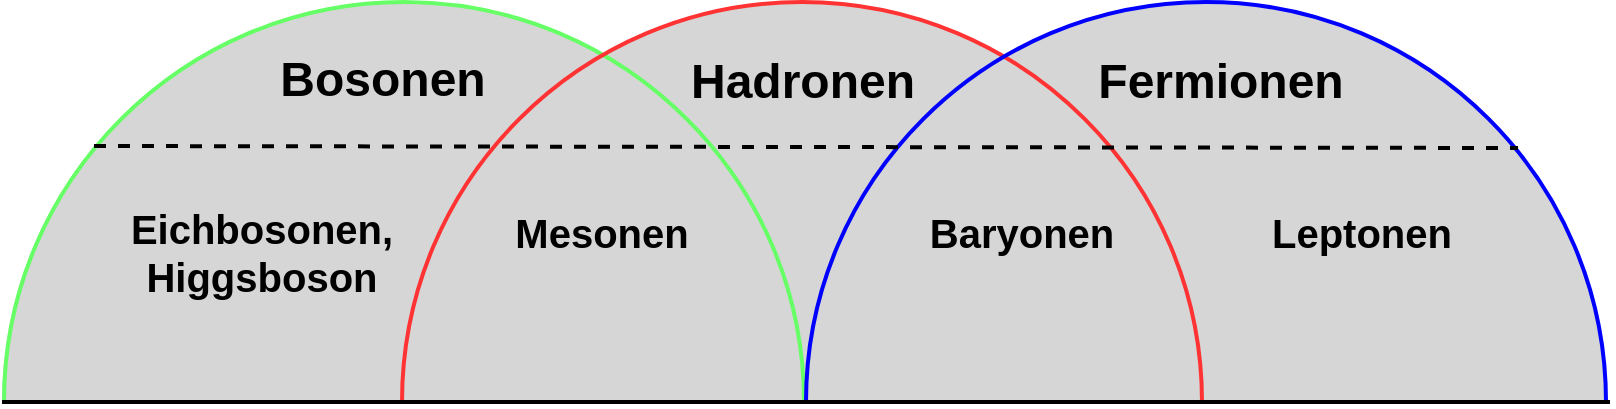 <mxfile version="16.5.6" type="github">
  <diagram id="DinYnyuuIt0UWm_VoxBc" name="Page-1">
    <mxGraphModel dx="1673" dy="829" grid="1" gridSize="10" guides="1" tooltips="1" connect="1" arrows="1" fold="1" page="1" pageScale="1" pageWidth="827" pageHeight="1169" math="0" shadow="0">
      <root>
        <mxCell id="0" />
        <mxCell id="1" parent="0" />
        <mxCell id="0__vjg7KVdcd60gSTO_--18" value="" style="verticalLabelPosition=bottom;verticalAlign=top;html=1;shape=mxgraph.basic.half_circle;shadow=0;sketch=0;fontSize=20;strokeColor=none;strokeWidth=2;fillColor=#D6D6D6;gradientColor=none;direction=west;" vertex="1" parent="1">
          <mxGeometry x="50" y="760" width="400" height="200" as="geometry" />
        </mxCell>
        <mxCell id="0__vjg7KVdcd60gSTO_--8" value="Bosonen" style="text;strokeColor=none;fillColor=none;html=1;fontSize=24;fontStyle=1;verticalAlign=middle;align=center;opacity=10;" vertex="1" parent="1">
          <mxGeometry x="190" y="779" width="100" height="40" as="geometry" />
        </mxCell>
        <mxCell id="0__vjg7KVdcd60gSTO_--25" value="" style="verticalLabelPosition=bottom;verticalAlign=top;html=1;shape=mxgraph.basic.half_circle;shadow=0;sketch=0;fontSize=20;strokeColor=none;strokeWidth=2;fillColor=#D6D6D6;gradientColor=none;direction=west;" vertex="1" parent="1">
          <mxGeometry x="250" y="760" width="400" height="200" as="geometry" />
        </mxCell>
        <mxCell id="0__vjg7KVdcd60gSTO_--26" value="" style="verticalLabelPosition=bottom;verticalAlign=top;html=1;shape=mxgraph.basic.half_circle;shadow=0;sketch=0;fontSize=20;strokeColor=none;strokeWidth=2;fillColor=#D6D6D6;gradientColor=none;direction=west;" vertex="1" parent="1">
          <mxGeometry x="452" y="760" width="400" height="200" as="geometry" />
        </mxCell>
        <mxCell id="0__vjg7KVdcd60gSTO_--20" value="" style="verticalLabelPosition=bottom;verticalAlign=top;html=1;shape=mxgraph.basic.half_circle;shadow=0;sketch=0;fontSize=20;strokeColor=#66FF66;strokeWidth=2;fillColor=none;gradientColor=none;direction=west;fillOpacity=0;" vertex="1" parent="1">
          <mxGeometry x="51" y="760" width="400" height="200" as="geometry" />
        </mxCell>
        <mxCell id="0__vjg7KVdcd60gSTO_--21" value="" style="verticalLabelPosition=bottom;verticalAlign=top;html=1;shape=mxgraph.basic.half_circle;shadow=0;sketch=0;fontSize=20;strokeColor=#FF3333;strokeWidth=2;fillColor=none;gradientColor=none;direction=west;fillOpacity=0;" vertex="1" parent="1">
          <mxGeometry x="250" y="760" width="400" height="200" as="geometry" />
        </mxCell>
        <mxCell id="0__vjg7KVdcd60gSTO_--22" value="" style="verticalLabelPosition=bottom;verticalAlign=top;html=1;shape=mxgraph.basic.half_circle;shadow=0;sketch=0;fontSize=20;strokeColor=#0000FF;strokeWidth=2;fillColor=none;gradientColor=none;direction=west;fillOpacity=0;" vertex="1" parent="1">
          <mxGeometry x="452" y="760" width="400" height="200" as="geometry" />
        </mxCell>
        <mxCell id="0__vjg7KVdcd60gSTO_--11" value="&lt;font style=&quot;font-size: 20px&quot;&gt;&lt;b&gt;Eichbosonen,&lt;br&gt;Higgsboson&lt;/b&gt;&lt;br&gt;&lt;/font&gt;" style="text;html=1;strokeColor=none;fillColor=none;align=center;verticalAlign=middle;whiteSpace=wrap;rounded=0;opacity=10;" vertex="1" parent="1">
          <mxGeometry x="150" y="870" width="60" height="30" as="geometry" />
        </mxCell>
        <mxCell id="0__vjg7KVdcd60gSTO_--12" value="&lt;font style=&quot;font-size: 20px&quot;&gt;&lt;b&gt;Mesonen&lt;/b&gt;&lt;/font&gt;" style="text;html=1;strokeColor=none;fillColor=none;align=center;verticalAlign=middle;whiteSpace=wrap;rounded=0;opacity=10;" vertex="1" parent="1">
          <mxGeometry x="320" y="860" width="60" height="30" as="geometry" />
        </mxCell>
        <mxCell id="0__vjg7KVdcd60gSTO_--13" value="&lt;font style=&quot;font-size: 20px&quot;&gt;&lt;b&gt;Baryonen&lt;/b&gt;&lt;/font&gt;" style="text;html=1;strokeColor=none;fillColor=none;align=center;verticalAlign=middle;whiteSpace=wrap;rounded=0;opacity=10;" vertex="1" parent="1">
          <mxGeometry x="530" y="860" width="60" height="30" as="geometry" />
        </mxCell>
        <mxCell id="0__vjg7KVdcd60gSTO_--14" value="&lt;font style=&quot;font-size: 20px&quot;&gt;&lt;b&gt;Leptonen&lt;/b&gt;&lt;/font&gt;" style="text;html=1;strokeColor=none;fillColor=none;align=center;verticalAlign=middle;whiteSpace=wrap;rounded=0;opacity=10;" vertex="1" parent="1">
          <mxGeometry x="700" y="860" width="60" height="30" as="geometry" />
        </mxCell>
        <mxCell id="0__vjg7KVdcd60gSTO_--10" value="Fermionen" style="text;strokeColor=none;fillColor=none;html=1;fontSize=24;fontStyle=1;verticalAlign=middle;align=center;opacity=10;" vertex="1" parent="1">
          <mxGeometry x="609" y="780" width="100" height="40" as="geometry" />
        </mxCell>
        <mxCell id="0__vjg7KVdcd60gSTO_--9" value="Hadronen" style="text;strokeColor=none;fillColor=none;fontSize=24;fontStyle=1;verticalAlign=middle;align=center;opacity=10;fontColor=#000000;labelBorderColor=none;labelBackgroundColor=none;glass=0;rounded=0;perimeterSpacing=5;html=1;horizontal=1;dropTarget=0;backgroundOutline=0;fillOpacity=100;strokeOpacity=100;" vertex="1" parent="1">
          <mxGeometry x="400" y="780" width="100" height="40" as="geometry" />
        </mxCell>
        <mxCell id="0__vjg7KVdcd60gSTO_--28" value="" style="endArrow=none;dashed=1;html=1;rounded=0;fontSize=20;fontColor=#000000;strokeWidth=2;entryX=0.14;entryY=0.695;entryDx=0;entryDy=0;entryPerimeter=0;" edge="1" parent="1">
          <mxGeometry width="50" height="50" relative="1" as="geometry">
            <mxPoint x="96" y="832" as="sourcePoint" />
            <mxPoint x="808" y="833" as="targetPoint" />
          </mxGeometry>
        </mxCell>
        <mxCell id="0__vjg7KVdcd60gSTO_--29" value="" style="endArrow=none;html=1;rounded=0;fontSize=20;fontColor=#000000;strokeWidth=2;" edge="1" parent="1">
          <mxGeometry width="50" height="50" relative="1" as="geometry">
            <mxPoint x="50" y="960" as="sourcePoint" />
            <mxPoint x="854" y="960" as="targetPoint" />
          </mxGeometry>
        </mxCell>
      </root>
    </mxGraphModel>
  </diagram>
</mxfile>
